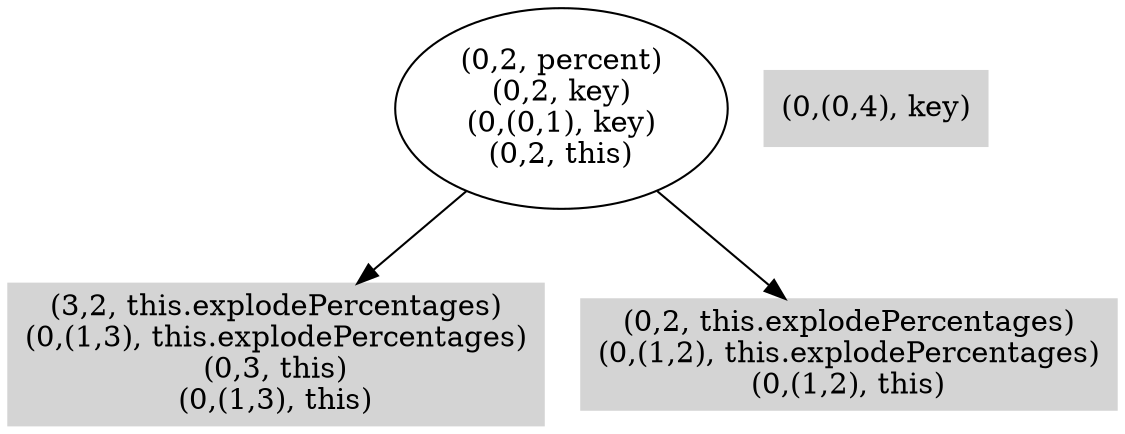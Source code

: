 digraph { 
3422 [shape=box,style=filled,color=".0 .0 .83",label="(3,2, this.explodePercentages)\n(0,(1,3), this.explodePercentages)\n(0,3, this)\n(0,(1,3), this)"];
3423 [shape=box,style=filled,color=".0 .0 .83",label="(0,2, this.explodePercentages)\n(0,(1,2), this.explodePercentages)\n(0,(1,2), this)"];
3424 [label="(0,2, percent)\n(0,2, key)\n(0,(0,1), key)\n(0,2, this)"];
3425 [shape=box,style=filled,color=".0 .0 .83",label="(0,(0,4), key)"];
3424 -> 3422;
3424 -> 3423;
}